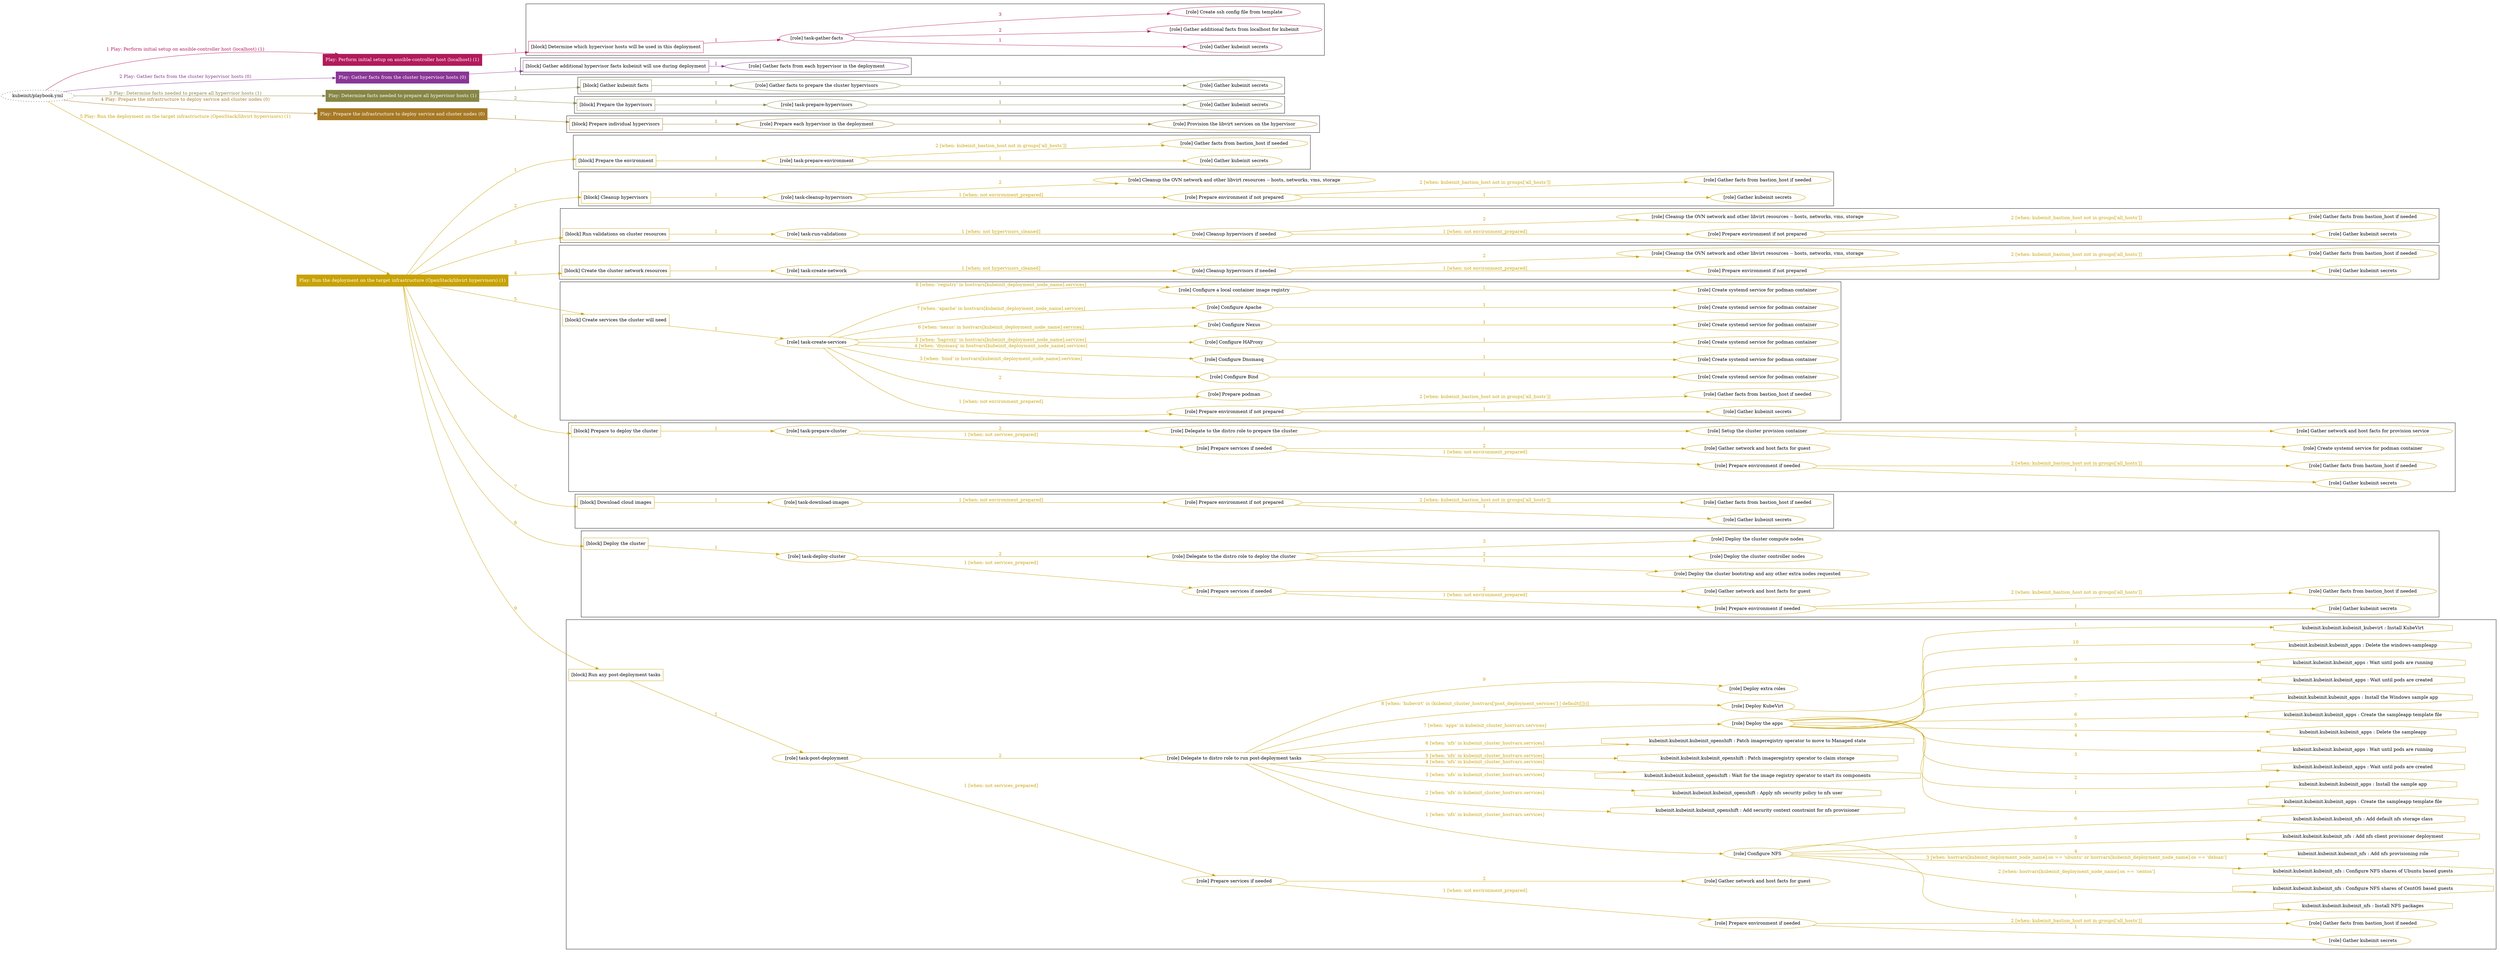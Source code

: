digraph {
	graph [concentrate=true ordering=in rankdir=LR ratio=fill]
	edge [esep=5 sep=10]
	"kubeinit/playbook.yml" [URL="/home/runner/work/kubeinit/kubeinit/kubeinit/playbook.yml" id=playbook_8f39ea4e style=dotted]
	"kubeinit/playbook.yml" -> play_3265cc20 [label="1 Play: Perform initial setup on ansible-controller host (localhost) (1)" color="#b21a5b" fontcolor="#b21a5b" id=edge_play_3265cc20 labeltooltip="1 Play: Perform initial setup on ansible-controller host (localhost) (1)" tooltip="1 Play: Perform initial setup on ansible-controller host (localhost) (1)"]
	subgraph "Play: Perform initial setup on ansible-controller host (localhost) (1)" {
		play_3265cc20 [label="Play: Perform initial setup on ansible-controller host (localhost) (1)" URL="/home/runner/work/kubeinit/kubeinit/kubeinit/playbook.yml" color="#b21a5b" fontcolor="#ffffff" id=play_3265cc20 shape=box style=filled tooltip=localhost]
		play_3265cc20 -> block_3c1f028a [label=1 color="#b21a5b" fontcolor="#b21a5b" id=edge_block_3c1f028a labeltooltip=1 tooltip=1]
		subgraph cluster_block_3c1f028a {
			block_3c1f028a [label="[block] Determine which hypervisor hosts will be used in this deployment" URL="/home/runner/work/kubeinit/kubeinit/kubeinit/playbook.yml" color="#b21a5b" id=block_3c1f028a labeltooltip="Determine which hypervisor hosts will be used in this deployment" shape=box tooltip="Determine which hypervisor hosts will be used in this deployment"]
			block_3c1f028a -> role_e0b25862 [label="1 " color="#b21a5b" fontcolor="#b21a5b" id=edge_role_e0b25862 labeltooltip="1 " tooltip="1 "]
			subgraph "task-gather-facts" {
				role_e0b25862 [label="[role] task-gather-facts" URL="/home/runner/work/kubeinit/kubeinit/kubeinit/playbook.yml" color="#b21a5b" id=role_e0b25862 tooltip="task-gather-facts"]
				role_e0b25862 -> role_3155b8e5 [label="1 " color="#b21a5b" fontcolor="#b21a5b" id=edge_role_3155b8e5 labeltooltip="1 " tooltip="1 "]
				subgraph "Gather kubeinit secrets" {
					role_3155b8e5 [label="[role] Gather kubeinit secrets" URL="/home/runner/.ansible/collections/ansible_collections/kubeinit/kubeinit/roles/kubeinit_prepare/tasks/build_hypervisors_group.yml" color="#b21a5b" id=role_3155b8e5 tooltip="Gather kubeinit secrets"]
				}
				role_e0b25862 -> role_01092bfe [label="2 " color="#b21a5b" fontcolor="#b21a5b" id=edge_role_01092bfe labeltooltip="2 " tooltip="2 "]
				subgraph "Gather additional facts from localhost for kubeinit" {
					role_01092bfe [label="[role] Gather additional facts from localhost for kubeinit" URL="/home/runner/.ansible/collections/ansible_collections/kubeinit/kubeinit/roles/kubeinit_prepare/tasks/build_hypervisors_group.yml" color="#b21a5b" id=role_01092bfe tooltip="Gather additional facts from localhost for kubeinit"]
				}
				role_e0b25862 -> role_43872b89 [label="3 " color="#b21a5b" fontcolor="#b21a5b" id=edge_role_43872b89 labeltooltip="3 " tooltip="3 "]
				subgraph "Create ssh config file from template" {
					role_43872b89 [label="[role] Create ssh config file from template" URL="/home/runner/.ansible/collections/ansible_collections/kubeinit/kubeinit/roles/kubeinit_prepare/tasks/build_hypervisors_group.yml" color="#b21a5b" id=role_43872b89 tooltip="Create ssh config file from template"]
				}
			}
		}
	}
	"kubeinit/playbook.yml" -> play_1170fbc9 [label="2 Play: Gather facts from the cluster hypervisor hosts (0)" color="#893696" fontcolor="#893696" id=edge_play_1170fbc9 labeltooltip="2 Play: Gather facts from the cluster hypervisor hosts (0)" tooltip="2 Play: Gather facts from the cluster hypervisor hosts (0)"]
	subgraph "Play: Gather facts from the cluster hypervisor hosts (0)" {
		play_1170fbc9 [label="Play: Gather facts from the cluster hypervisor hosts (0)" URL="/home/runner/work/kubeinit/kubeinit/kubeinit/playbook.yml" color="#893696" fontcolor="#ffffff" id=play_1170fbc9 shape=box style=filled tooltip="Play: Gather facts from the cluster hypervisor hosts (0)"]
		play_1170fbc9 -> block_6302d63f [label=1 color="#893696" fontcolor="#893696" id=edge_block_6302d63f labeltooltip=1 tooltip=1]
		subgraph cluster_block_6302d63f {
			block_6302d63f [label="[block] Gather additional hypervisor facts kubeinit will use during deployment" URL="/home/runner/work/kubeinit/kubeinit/kubeinit/playbook.yml" color="#893696" id=block_6302d63f labeltooltip="Gather additional hypervisor facts kubeinit will use during deployment" shape=box tooltip="Gather additional hypervisor facts kubeinit will use during deployment"]
			block_6302d63f -> role_a45a0007 [label="1 " color="#893696" fontcolor="#893696" id=edge_role_a45a0007 labeltooltip="1 " tooltip="1 "]
			subgraph "Gather facts from each hypervisor in the deployment" {
				role_a45a0007 [label="[role] Gather facts from each hypervisor in the deployment" URL="/home/runner/work/kubeinit/kubeinit/kubeinit/playbook.yml" color="#893696" id=role_a45a0007 tooltip="Gather facts from each hypervisor in the deployment"]
			}
		}
	}
	"kubeinit/playbook.yml" -> play_b1794cc4 [label="3 Play: Determine facts needed to prepare all hypervisor hosts (1)" color="#868646" fontcolor="#868646" id=edge_play_b1794cc4 labeltooltip="3 Play: Determine facts needed to prepare all hypervisor hosts (1)" tooltip="3 Play: Determine facts needed to prepare all hypervisor hosts (1)"]
	subgraph "Play: Determine facts needed to prepare all hypervisor hosts (1)" {
		play_b1794cc4 [label="Play: Determine facts needed to prepare all hypervisor hosts (1)" URL="/home/runner/work/kubeinit/kubeinit/kubeinit/playbook.yml" color="#868646" fontcolor="#ffffff" id=play_b1794cc4 shape=box style=filled tooltip=localhost]
		play_b1794cc4 -> block_43192e77 [label=1 color="#868646" fontcolor="#868646" id=edge_block_43192e77 labeltooltip=1 tooltip=1]
		subgraph cluster_block_43192e77 {
			block_43192e77 [label="[block] Gather kubeinit facts" URL="/home/runner/work/kubeinit/kubeinit/kubeinit/playbook.yml" color="#868646" id=block_43192e77 labeltooltip="Gather kubeinit facts" shape=box tooltip="Gather kubeinit facts"]
			block_43192e77 -> role_db9c279a [label="1 " color="#868646" fontcolor="#868646" id=edge_role_db9c279a labeltooltip="1 " tooltip="1 "]
			subgraph "Gather facts to prepare the cluster hypervisors" {
				role_db9c279a [label="[role] Gather facts to prepare the cluster hypervisors" URL="/home/runner/work/kubeinit/kubeinit/kubeinit/playbook.yml" color="#868646" id=role_db9c279a tooltip="Gather facts to prepare the cluster hypervisors"]
				role_db9c279a -> role_7871afde [label="1 " color="#868646" fontcolor="#868646" id=edge_role_7871afde labeltooltip="1 " tooltip="1 "]
				subgraph "Gather kubeinit secrets" {
					role_7871afde [label="[role] Gather kubeinit secrets" URL="/home/runner/.ansible/collections/ansible_collections/kubeinit/kubeinit/roles/kubeinit_prepare/tasks/gather_kubeinit_facts.yml" color="#868646" id=role_7871afde tooltip="Gather kubeinit secrets"]
				}
			}
		}
		play_b1794cc4 -> block_fe1e2cc2 [label=2 color="#868646" fontcolor="#868646" id=edge_block_fe1e2cc2 labeltooltip=2 tooltip=2]
		subgraph cluster_block_fe1e2cc2 {
			block_fe1e2cc2 [label="[block] Prepare the hypervisors" URL="/home/runner/work/kubeinit/kubeinit/kubeinit/playbook.yml" color="#868646" id=block_fe1e2cc2 labeltooltip="Prepare the hypervisors" shape=box tooltip="Prepare the hypervisors"]
			block_fe1e2cc2 -> role_62aa75a1 [label="1 " color="#868646" fontcolor="#868646" id=edge_role_62aa75a1 labeltooltip="1 " tooltip="1 "]
			subgraph "task-prepare-hypervisors" {
				role_62aa75a1 [label="[role] task-prepare-hypervisors" URL="/home/runner/work/kubeinit/kubeinit/kubeinit/playbook.yml" color="#868646" id=role_62aa75a1 tooltip="task-prepare-hypervisors"]
				role_62aa75a1 -> role_22a05871 [label="1 " color="#868646" fontcolor="#868646" id=edge_role_22a05871 labeltooltip="1 " tooltip="1 "]
				subgraph "Gather kubeinit secrets" {
					role_22a05871 [label="[role] Gather kubeinit secrets" URL="/home/runner/.ansible/collections/ansible_collections/kubeinit/kubeinit/roles/kubeinit_prepare/tasks/gather_kubeinit_facts.yml" color="#868646" id=role_22a05871 tooltip="Gather kubeinit secrets"]
				}
			}
		}
	}
	"kubeinit/playbook.yml" -> play_59b78610 [label="4 Play: Prepare the infrastructure to deploy service and cluster nodes (0)" color="#a77925" fontcolor="#a77925" id=edge_play_59b78610 labeltooltip="4 Play: Prepare the infrastructure to deploy service and cluster nodes (0)" tooltip="4 Play: Prepare the infrastructure to deploy service and cluster nodes (0)"]
	subgraph "Play: Prepare the infrastructure to deploy service and cluster nodes (0)" {
		play_59b78610 [label="Play: Prepare the infrastructure to deploy service and cluster nodes (0)" URL="/home/runner/work/kubeinit/kubeinit/kubeinit/playbook.yml" color="#a77925" fontcolor="#ffffff" id=play_59b78610 shape=box style=filled tooltip="Play: Prepare the infrastructure to deploy service and cluster nodes (0)"]
		play_59b78610 -> block_14cb6033 [label=1 color="#a77925" fontcolor="#a77925" id=edge_block_14cb6033 labeltooltip=1 tooltip=1]
		subgraph cluster_block_14cb6033 {
			block_14cb6033 [label="[block] Prepare individual hypervisors" URL="/home/runner/work/kubeinit/kubeinit/kubeinit/playbook.yml" color="#a77925" id=block_14cb6033 labeltooltip="Prepare individual hypervisors" shape=box tooltip="Prepare individual hypervisors"]
			block_14cb6033 -> role_b8243e9e [label="1 " color="#a77925" fontcolor="#a77925" id=edge_role_b8243e9e labeltooltip="1 " tooltip="1 "]
			subgraph "Prepare each hypervisor in the deployment" {
				role_b8243e9e [label="[role] Prepare each hypervisor in the deployment" URL="/home/runner/work/kubeinit/kubeinit/kubeinit/playbook.yml" color="#a77925" id=role_b8243e9e tooltip="Prepare each hypervisor in the deployment"]
				role_b8243e9e -> role_146dda35 [label="1 " color="#a77925" fontcolor="#a77925" id=edge_role_146dda35 labeltooltip="1 " tooltip="1 "]
				subgraph "Provision the libvirt services on the hypervisor" {
					role_146dda35 [label="[role] Provision the libvirt services on the hypervisor" URL="/home/runner/.ansible/collections/ansible_collections/kubeinit/kubeinit/roles/kubeinit_prepare/tasks/prepare_hypervisor.yml" color="#a77925" id=role_146dda35 tooltip="Provision the libvirt services on the hypervisor"]
				}
			}
		}
	}
	"kubeinit/playbook.yml" -> play_38775f94 [label="5 Play: Run the deployment on the target infrastructure (OpenStack/libvirt hypervisors) (1)" color="#c8a204" fontcolor="#c8a204" id=edge_play_38775f94 labeltooltip="5 Play: Run the deployment on the target infrastructure (OpenStack/libvirt hypervisors) (1)" tooltip="5 Play: Run the deployment on the target infrastructure (OpenStack/libvirt hypervisors) (1)"]
	subgraph "Play: Run the deployment on the target infrastructure (OpenStack/libvirt hypervisors) (1)" {
		play_38775f94 [label="Play: Run the deployment on the target infrastructure (OpenStack/libvirt hypervisors) (1)" URL="/home/runner/work/kubeinit/kubeinit/kubeinit/playbook.yml" color="#c8a204" fontcolor="#ffffff" id=play_38775f94 shape=box style=filled tooltip=localhost]
		play_38775f94 -> block_2a68e640 [label=1 color="#c8a204" fontcolor="#c8a204" id=edge_block_2a68e640 labeltooltip=1 tooltip=1]
		subgraph cluster_block_2a68e640 {
			block_2a68e640 [label="[block] Prepare the environment" URL="/home/runner/work/kubeinit/kubeinit/kubeinit/playbook.yml" color="#c8a204" id=block_2a68e640 labeltooltip="Prepare the environment" shape=box tooltip="Prepare the environment"]
			block_2a68e640 -> role_d033ed4a [label="1 " color="#c8a204" fontcolor="#c8a204" id=edge_role_d033ed4a labeltooltip="1 " tooltip="1 "]
			subgraph "task-prepare-environment" {
				role_d033ed4a [label="[role] task-prepare-environment" URL="/home/runner/work/kubeinit/kubeinit/kubeinit/playbook.yml" color="#c8a204" id=role_d033ed4a tooltip="task-prepare-environment"]
				role_d033ed4a -> role_6496d5a3 [label="1 " color="#c8a204" fontcolor="#c8a204" id=edge_role_6496d5a3 labeltooltip="1 " tooltip="1 "]
				subgraph "Gather kubeinit secrets" {
					role_6496d5a3 [label="[role] Gather kubeinit secrets" URL="/home/runner/.ansible/collections/ansible_collections/kubeinit/kubeinit/roles/kubeinit_prepare/tasks/gather_kubeinit_facts.yml" color="#c8a204" id=role_6496d5a3 tooltip="Gather kubeinit secrets"]
				}
				role_d033ed4a -> role_344d2d78 [label="2 [when: kubeinit_bastion_host not in groups['all_hosts']]" color="#c8a204" fontcolor="#c8a204" id=edge_role_344d2d78 labeltooltip="2 [when: kubeinit_bastion_host not in groups['all_hosts']]" tooltip="2 [when: kubeinit_bastion_host not in groups['all_hosts']]"]
				subgraph "Gather facts from bastion_host if needed" {
					role_344d2d78 [label="[role] Gather facts from bastion_host if needed" URL="/home/runner/.ansible/collections/ansible_collections/kubeinit/kubeinit/roles/kubeinit_prepare/tasks/main.yml" color="#c8a204" id=role_344d2d78 tooltip="Gather facts from bastion_host if needed"]
				}
			}
		}
		play_38775f94 -> block_41f37789 [label=2 color="#c8a204" fontcolor="#c8a204" id=edge_block_41f37789 labeltooltip=2 tooltip=2]
		subgraph cluster_block_41f37789 {
			block_41f37789 [label="[block] Cleanup hypervisors" URL="/home/runner/work/kubeinit/kubeinit/kubeinit/playbook.yml" color="#c8a204" id=block_41f37789 labeltooltip="Cleanup hypervisors" shape=box tooltip="Cleanup hypervisors"]
			block_41f37789 -> role_5ce896d3 [label="1 " color="#c8a204" fontcolor="#c8a204" id=edge_role_5ce896d3 labeltooltip="1 " tooltip="1 "]
			subgraph "task-cleanup-hypervisors" {
				role_5ce896d3 [label="[role] task-cleanup-hypervisors" URL="/home/runner/work/kubeinit/kubeinit/kubeinit/playbook.yml" color="#c8a204" id=role_5ce896d3 tooltip="task-cleanup-hypervisors"]
				role_5ce896d3 -> role_068dafc9 [label="1 [when: not environment_prepared]" color="#c8a204" fontcolor="#c8a204" id=edge_role_068dafc9 labeltooltip="1 [when: not environment_prepared]" tooltip="1 [when: not environment_prepared]"]
				subgraph "Prepare environment if not prepared" {
					role_068dafc9 [label="[role] Prepare environment if not prepared" URL="/home/runner/.ansible/collections/ansible_collections/kubeinit/kubeinit/roles/kubeinit_libvirt/tasks/cleanup_hypervisors.yml" color="#c8a204" id=role_068dafc9 tooltip="Prepare environment if not prepared"]
					role_068dafc9 -> role_45262f05 [label="1 " color="#c8a204" fontcolor="#c8a204" id=edge_role_45262f05 labeltooltip="1 " tooltip="1 "]
					subgraph "Gather kubeinit secrets" {
						role_45262f05 [label="[role] Gather kubeinit secrets" URL="/home/runner/.ansible/collections/ansible_collections/kubeinit/kubeinit/roles/kubeinit_prepare/tasks/gather_kubeinit_facts.yml" color="#c8a204" id=role_45262f05 tooltip="Gather kubeinit secrets"]
					}
					role_068dafc9 -> role_ec4f0499 [label="2 [when: kubeinit_bastion_host not in groups['all_hosts']]" color="#c8a204" fontcolor="#c8a204" id=edge_role_ec4f0499 labeltooltip="2 [when: kubeinit_bastion_host not in groups['all_hosts']]" tooltip="2 [when: kubeinit_bastion_host not in groups['all_hosts']]"]
					subgraph "Gather facts from bastion_host if needed" {
						role_ec4f0499 [label="[role] Gather facts from bastion_host if needed" URL="/home/runner/.ansible/collections/ansible_collections/kubeinit/kubeinit/roles/kubeinit_prepare/tasks/main.yml" color="#c8a204" id=role_ec4f0499 tooltip="Gather facts from bastion_host if needed"]
					}
				}
				role_5ce896d3 -> role_3f69354a [label="2 " color="#c8a204" fontcolor="#c8a204" id=edge_role_3f69354a labeltooltip="2 " tooltip="2 "]
				subgraph "Cleanup the OVN network and other libvirt resources -- hosts, networks, vms, storage" {
					role_3f69354a [label="[role] Cleanup the OVN network and other libvirt resources -- hosts, networks, vms, storage" URL="/home/runner/.ansible/collections/ansible_collections/kubeinit/kubeinit/roles/kubeinit_libvirt/tasks/cleanup_hypervisors.yml" color="#c8a204" id=role_3f69354a tooltip="Cleanup the OVN network and other libvirt resources -- hosts, networks, vms, storage"]
				}
			}
		}
		play_38775f94 -> block_fa3628ce [label=3 color="#c8a204" fontcolor="#c8a204" id=edge_block_fa3628ce labeltooltip=3 tooltip=3]
		subgraph cluster_block_fa3628ce {
			block_fa3628ce [label="[block] Run validations on cluster resources" URL="/home/runner/work/kubeinit/kubeinit/kubeinit/playbook.yml" color="#c8a204" id=block_fa3628ce labeltooltip="Run validations on cluster resources" shape=box tooltip="Run validations on cluster resources"]
			block_fa3628ce -> role_16d07f6e [label="1 " color="#c8a204" fontcolor="#c8a204" id=edge_role_16d07f6e labeltooltip="1 " tooltip="1 "]
			subgraph "task-run-validations" {
				role_16d07f6e [label="[role] task-run-validations" URL="/home/runner/work/kubeinit/kubeinit/kubeinit/playbook.yml" color="#c8a204" id=role_16d07f6e tooltip="task-run-validations"]
				role_16d07f6e -> role_b6b890bc [label="1 [when: not hypervisors_cleaned]" color="#c8a204" fontcolor="#c8a204" id=edge_role_b6b890bc labeltooltip="1 [when: not hypervisors_cleaned]" tooltip="1 [when: not hypervisors_cleaned]"]
				subgraph "Cleanup hypervisors if needed" {
					role_b6b890bc [label="[role] Cleanup hypervisors if needed" URL="/home/runner/.ansible/collections/ansible_collections/kubeinit/kubeinit/roles/kubeinit_validations/tasks/main.yml" color="#c8a204" id=role_b6b890bc tooltip="Cleanup hypervisors if needed"]
					role_b6b890bc -> role_3f91a8d0 [label="1 [when: not environment_prepared]" color="#c8a204" fontcolor="#c8a204" id=edge_role_3f91a8d0 labeltooltip="1 [when: not environment_prepared]" tooltip="1 [when: not environment_prepared]"]
					subgraph "Prepare environment if not prepared" {
						role_3f91a8d0 [label="[role] Prepare environment if not prepared" URL="/home/runner/.ansible/collections/ansible_collections/kubeinit/kubeinit/roles/kubeinit_libvirt/tasks/cleanup_hypervisors.yml" color="#c8a204" id=role_3f91a8d0 tooltip="Prepare environment if not prepared"]
						role_3f91a8d0 -> role_b3ae9307 [label="1 " color="#c8a204" fontcolor="#c8a204" id=edge_role_b3ae9307 labeltooltip="1 " tooltip="1 "]
						subgraph "Gather kubeinit secrets" {
							role_b3ae9307 [label="[role] Gather kubeinit secrets" URL="/home/runner/.ansible/collections/ansible_collections/kubeinit/kubeinit/roles/kubeinit_prepare/tasks/gather_kubeinit_facts.yml" color="#c8a204" id=role_b3ae9307 tooltip="Gather kubeinit secrets"]
						}
						role_3f91a8d0 -> role_88947224 [label="2 [when: kubeinit_bastion_host not in groups['all_hosts']]" color="#c8a204" fontcolor="#c8a204" id=edge_role_88947224 labeltooltip="2 [when: kubeinit_bastion_host not in groups['all_hosts']]" tooltip="2 [when: kubeinit_bastion_host not in groups['all_hosts']]"]
						subgraph "Gather facts from bastion_host if needed" {
							role_88947224 [label="[role] Gather facts from bastion_host if needed" URL="/home/runner/.ansible/collections/ansible_collections/kubeinit/kubeinit/roles/kubeinit_prepare/tasks/main.yml" color="#c8a204" id=role_88947224 tooltip="Gather facts from bastion_host if needed"]
						}
					}
					role_b6b890bc -> role_2fc58824 [label="2 " color="#c8a204" fontcolor="#c8a204" id=edge_role_2fc58824 labeltooltip="2 " tooltip="2 "]
					subgraph "Cleanup the OVN network and other libvirt resources -- hosts, networks, vms, storage" {
						role_2fc58824 [label="[role] Cleanup the OVN network and other libvirt resources -- hosts, networks, vms, storage" URL="/home/runner/.ansible/collections/ansible_collections/kubeinit/kubeinit/roles/kubeinit_libvirt/tasks/cleanup_hypervisors.yml" color="#c8a204" id=role_2fc58824 tooltip="Cleanup the OVN network and other libvirt resources -- hosts, networks, vms, storage"]
					}
				}
			}
		}
		play_38775f94 -> block_62af6f9f [label=4 color="#c8a204" fontcolor="#c8a204" id=edge_block_62af6f9f labeltooltip=4 tooltip=4]
		subgraph cluster_block_62af6f9f {
			block_62af6f9f [label="[block] Create the cluster network resources" URL="/home/runner/work/kubeinit/kubeinit/kubeinit/playbook.yml" color="#c8a204" id=block_62af6f9f labeltooltip="Create the cluster network resources" shape=box tooltip="Create the cluster network resources"]
			block_62af6f9f -> role_87d48d49 [label="1 " color="#c8a204" fontcolor="#c8a204" id=edge_role_87d48d49 labeltooltip="1 " tooltip="1 "]
			subgraph "task-create-network" {
				role_87d48d49 [label="[role] task-create-network" URL="/home/runner/work/kubeinit/kubeinit/kubeinit/playbook.yml" color="#c8a204" id=role_87d48d49 tooltip="task-create-network"]
				role_87d48d49 -> role_31ceb328 [label="1 [when: not hypervisors_cleaned]" color="#c8a204" fontcolor="#c8a204" id=edge_role_31ceb328 labeltooltip="1 [when: not hypervisors_cleaned]" tooltip="1 [when: not hypervisors_cleaned]"]
				subgraph "Cleanup hypervisors if needed" {
					role_31ceb328 [label="[role] Cleanup hypervisors if needed" URL="/home/runner/.ansible/collections/ansible_collections/kubeinit/kubeinit/roles/kubeinit_libvirt/tasks/create_network.yml" color="#c8a204" id=role_31ceb328 tooltip="Cleanup hypervisors if needed"]
					role_31ceb328 -> role_40889227 [label="1 [when: not environment_prepared]" color="#c8a204" fontcolor="#c8a204" id=edge_role_40889227 labeltooltip="1 [when: not environment_prepared]" tooltip="1 [when: not environment_prepared]"]
					subgraph "Prepare environment if not prepared" {
						role_40889227 [label="[role] Prepare environment if not prepared" URL="/home/runner/.ansible/collections/ansible_collections/kubeinit/kubeinit/roles/kubeinit_libvirt/tasks/cleanup_hypervisors.yml" color="#c8a204" id=role_40889227 tooltip="Prepare environment if not prepared"]
						role_40889227 -> role_17b8a0bd [label="1 " color="#c8a204" fontcolor="#c8a204" id=edge_role_17b8a0bd labeltooltip="1 " tooltip="1 "]
						subgraph "Gather kubeinit secrets" {
							role_17b8a0bd [label="[role] Gather kubeinit secrets" URL="/home/runner/.ansible/collections/ansible_collections/kubeinit/kubeinit/roles/kubeinit_prepare/tasks/gather_kubeinit_facts.yml" color="#c8a204" id=role_17b8a0bd tooltip="Gather kubeinit secrets"]
						}
						role_40889227 -> role_409b7c59 [label="2 [when: kubeinit_bastion_host not in groups['all_hosts']]" color="#c8a204" fontcolor="#c8a204" id=edge_role_409b7c59 labeltooltip="2 [when: kubeinit_bastion_host not in groups['all_hosts']]" tooltip="2 [when: kubeinit_bastion_host not in groups['all_hosts']]"]
						subgraph "Gather facts from bastion_host if needed" {
							role_409b7c59 [label="[role] Gather facts from bastion_host if needed" URL="/home/runner/.ansible/collections/ansible_collections/kubeinit/kubeinit/roles/kubeinit_prepare/tasks/main.yml" color="#c8a204" id=role_409b7c59 tooltip="Gather facts from bastion_host if needed"]
						}
					}
					role_31ceb328 -> role_5191e0b9 [label="2 " color="#c8a204" fontcolor="#c8a204" id=edge_role_5191e0b9 labeltooltip="2 " tooltip="2 "]
					subgraph "Cleanup the OVN network and other libvirt resources -- hosts, networks, vms, storage" {
						role_5191e0b9 [label="[role] Cleanup the OVN network and other libvirt resources -- hosts, networks, vms, storage" URL="/home/runner/.ansible/collections/ansible_collections/kubeinit/kubeinit/roles/kubeinit_libvirt/tasks/cleanup_hypervisors.yml" color="#c8a204" id=role_5191e0b9 tooltip="Cleanup the OVN network and other libvirt resources -- hosts, networks, vms, storage"]
					}
				}
			}
		}
		play_38775f94 -> block_3bbed72b [label=5 color="#c8a204" fontcolor="#c8a204" id=edge_block_3bbed72b labeltooltip=5 tooltip=5]
		subgraph cluster_block_3bbed72b {
			block_3bbed72b [label="[block] Create services the cluster will need" URL="/home/runner/work/kubeinit/kubeinit/kubeinit/playbook.yml" color="#c8a204" id=block_3bbed72b labeltooltip="Create services the cluster will need" shape=box tooltip="Create services the cluster will need"]
			block_3bbed72b -> role_01576f07 [label="1 " color="#c8a204" fontcolor="#c8a204" id=edge_role_01576f07 labeltooltip="1 " tooltip="1 "]
			subgraph "task-create-services" {
				role_01576f07 [label="[role] task-create-services" URL="/home/runner/work/kubeinit/kubeinit/kubeinit/playbook.yml" color="#c8a204" id=role_01576f07 tooltip="task-create-services"]
				role_01576f07 -> role_8681b2c4 [label="1 [when: not environment_prepared]" color="#c8a204" fontcolor="#c8a204" id=edge_role_8681b2c4 labeltooltip="1 [when: not environment_prepared]" tooltip="1 [when: not environment_prepared]"]
				subgraph "Prepare environment if not prepared" {
					role_8681b2c4 [label="[role] Prepare environment if not prepared" URL="/home/runner/.ansible/collections/ansible_collections/kubeinit/kubeinit/roles/kubeinit_services/tasks/main.yml" color="#c8a204" id=role_8681b2c4 tooltip="Prepare environment if not prepared"]
					role_8681b2c4 -> role_32737565 [label="1 " color="#c8a204" fontcolor="#c8a204" id=edge_role_32737565 labeltooltip="1 " tooltip="1 "]
					subgraph "Gather kubeinit secrets" {
						role_32737565 [label="[role] Gather kubeinit secrets" URL="/home/runner/.ansible/collections/ansible_collections/kubeinit/kubeinit/roles/kubeinit_prepare/tasks/gather_kubeinit_facts.yml" color="#c8a204" id=role_32737565 tooltip="Gather kubeinit secrets"]
					}
					role_8681b2c4 -> role_e2373d96 [label="2 [when: kubeinit_bastion_host not in groups['all_hosts']]" color="#c8a204" fontcolor="#c8a204" id=edge_role_e2373d96 labeltooltip="2 [when: kubeinit_bastion_host not in groups['all_hosts']]" tooltip="2 [when: kubeinit_bastion_host not in groups['all_hosts']]"]
					subgraph "Gather facts from bastion_host if needed" {
						role_e2373d96 [label="[role] Gather facts from bastion_host if needed" URL="/home/runner/.ansible/collections/ansible_collections/kubeinit/kubeinit/roles/kubeinit_prepare/tasks/main.yml" color="#c8a204" id=role_e2373d96 tooltip="Gather facts from bastion_host if needed"]
					}
				}
				role_01576f07 -> role_63655eed [label="2 " color="#c8a204" fontcolor="#c8a204" id=edge_role_63655eed labeltooltip="2 " tooltip="2 "]
				subgraph "Prepare podman" {
					role_63655eed [label="[role] Prepare podman" URL="/home/runner/.ansible/collections/ansible_collections/kubeinit/kubeinit/roles/kubeinit_services/tasks/00_create_service_pod.yml" color="#c8a204" id=role_63655eed tooltip="Prepare podman"]
				}
				role_01576f07 -> role_a8bb9e66 [label="3 [when: 'bind' in hostvars[kubeinit_deployment_node_name].services]" color="#c8a204" fontcolor="#c8a204" id=edge_role_a8bb9e66 labeltooltip="3 [when: 'bind' in hostvars[kubeinit_deployment_node_name].services]" tooltip="3 [when: 'bind' in hostvars[kubeinit_deployment_node_name].services]"]
				subgraph "Configure Bind" {
					role_a8bb9e66 [label="[role] Configure Bind" URL="/home/runner/.ansible/collections/ansible_collections/kubeinit/kubeinit/roles/kubeinit_services/tasks/start_services_containers.yml" color="#c8a204" id=role_a8bb9e66 tooltip="Configure Bind"]
					role_a8bb9e66 -> role_c5497608 [label="1 " color="#c8a204" fontcolor="#c8a204" id=edge_role_c5497608 labeltooltip="1 " tooltip="1 "]
					subgraph "Create systemd service for podman container" {
						role_c5497608 [label="[role] Create systemd service for podman container" URL="/home/runner/.ansible/collections/ansible_collections/kubeinit/kubeinit/roles/kubeinit_bind/tasks/main.yml" color="#c8a204" id=role_c5497608 tooltip="Create systemd service for podman container"]
					}
				}
				role_01576f07 -> role_062a94e3 [label="4 [when: 'dnsmasq' in hostvars[kubeinit_deployment_node_name].services]" color="#c8a204" fontcolor="#c8a204" id=edge_role_062a94e3 labeltooltip="4 [when: 'dnsmasq' in hostvars[kubeinit_deployment_node_name].services]" tooltip="4 [when: 'dnsmasq' in hostvars[kubeinit_deployment_node_name].services]"]
				subgraph "Configure Dnsmasq" {
					role_062a94e3 [label="[role] Configure Dnsmasq" URL="/home/runner/.ansible/collections/ansible_collections/kubeinit/kubeinit/roles/kubeinit_services/tasks/start_services_containers.yml" color="#c8a204" id=role_062a94e3 tooltip="Configure Dnsmasq"]
					role_062a94e3 -> role_b60b65f6 [label="1 " color="#c8a204" fontcolor="#c8a204" id=edge_role_b60b65f6 labeltooltip="1 " tooltip="1 "]
					subgraph "Create systemd service for podman container" {
						role_b60b65f6 [label="[role] Create systemd service for podman container" URL="/home/runner/.ansible/collections/ansible_collections/kubeinit/kubeinit/roles/kubeinit_dnsmasq/tasks/main.yml" color="#c8a204" id=role_b60b65f6 tooltip="Create systemd service for podman container"]
					}
				}
				role_01576f07 -> role_110de4ad [label="5 [when: 'haproxy' in hostvars[kubeinit_deployment_node_name].services]" color="#c8a204" fontcolor="#c8a204" id=edge_role_110de4ad labeltooltip="5 [when: 'haproxy' in hostvars[kubeinit_deployment_node_name].services]" tooltip="5 [when: 'haproxy' in hostvars[kubeinit_deployment_node_name].services]"]
				subgraph "Configure HAProxy" {
					role_110de4ad [label="[role] Configure HAProxy" URL="/home/runner/.ansible/collections/ansible_collections/kubeinit/kubeinit/roles/kubeinit_services/tasks/start_services_containers.yml" color="#c8a204" id=role_110de4ad tooltip="Configure HAProxy"]
					role_110de4ad -> role_b3a2ee3f [label="1 " color="#c8a204" fontcolor="#c8a204" id=edge_role_b3a2ee3f labeltooltip="1 " tooltip="1 "]
					subgraph "Create systemd service for podman container" {
						role_b3a2ee3f [label="[role] Create systemd service for podman container" URL="/home/runner/.ansible/collections/ansible_collections/kubeinit/kubeinit/roles/kubeinit_haproxy/tasks/main.yml" color="#c8a204" id=role_b3a2ee3f tooltip="Create systemd service for podman container"]
					}
				}
				role_01576f07 -> role_36e14836 [label="6 [when: 'nexus' in hostvars[kubeinit_deployment_node_name].services]" color="#c8a204" fontcolor="#c8a204" id=edge_role_36e14836 labeltooltip="6 [when: 'nexus' in hostvars[kubeinit_deployment_node_name].services]" tooltip="6 [when: 'nexus' in hostvars[kubeinit_deployment_node_name].services]"]
				subgraph "Configure Nexus" {
					role_36e14836 [label="[role] Configure Nexus" URL="/home/runner/.ansible/collections/ansible_collections/kubeinit/kubeinit/roles/kubeinit_services/tasks/start_services_containers.yml" color="#c8a204" id=role_36e14836 tooltip="Configure Nexus"]
					role_36e14836 -> role_2db9ef53 [label="1 " color="#c8a204" fontcolor="#c8a204" id=edge_role_2db9ef53 labeltooltip="1 " tooltip="1 "]
					subgraph "Create systemd service for podman container" {
						role_2db9ef53 [label="[role] Create systemd service for podman container" URL="/home/runner/.ansible/collections/ansible_collections/kubeinit/kubeinit/roles/kubeinit_nexus/tasks/main.yml" color="#c8a204" id=role_2db9ef53 tooltip="Create systemd service for podman container"]
					}
				}
				role_01576f07 -> role_7f7bc478 [label="7 [when: 'apache' in hostvars[kubeinit_deployment_node_name].services]" color="#c8a204" fontcolor="#c8a204" id=edge_role_7f7bc478 labeltooltip="7 [when: 'apache' in hostvars[kubeinit_deployment_node_name].services]" tooltip="7 [when: 'apache' in hostvars[kubeinit_deployment_node_name].services]"]
				subgraph "Configure Apache" {
					role_7f7bc478 [label="[role] Configure Apache" URL="/home/runner/.ansible/collections/ansible_collections/kubeinit/kubeinit/roles/kubeinit_services/tasks/start_services_containers.yml" color="#c8a204" id=role_7f7bc478 tooltip="Configure Apache"]
					role_7f7bc478 -> role_e139c375 [label="1 " color="#c8a204" fontcolor="#c8a204" id=edge_role_e139c375 labeltooltip="1 " tooltip="1 "]
					subgraph "Create systemd service for podman container" {
						role_e139c375 [label="[role] Create systemd service for podman container" URL="/home/runner/.ansible/collections/ansible_collections/kubeinit/kubeinit/roles/kubeinit_apache/tasks/main.yml" color="#c8a204" id=role_e139c375 tooltip="Create systemd service for podman container"]
					}
				}
				role_01576f07 -> role_77e658eb [label="8 [when: 'registry' in hostvars[kubeinit_deployment_node_name].services]" color="#c8a204" fontcolor="#c8a204" id=edge_role_77e658eb labeltooltip="8 [when: 'registry' in hostvars[kubeinit_deployment_node_name].services]" tooltip="8 [when: 'registry' in hostvars[kubeinit_deployment_node_name].services]"]
				subgraph "Configure a local container image registry" {
					role_77e658eb [label="[role] Configure a local container image registry" URL="/home/runner/.ansible/collections/ansible_collections/kubeinit/kubeinit/roles/kubeinit_services/tasks/start_services_containers.yml" color="#c8a204" id=role_77e658eb tooltip="Configure a local container image registry"]
					role_77e658eb -> role_24a3a07f [label="1 " color="#c8a204" fontcolor="#c8a204" id=edge_role_24a3a07f labeltooltip="1 " tooltip="1 "]
					subgraph "Create systemd service for podman container" {
						role_24a3a07f [label="[role] Create systemd service for podman container" URL="/home/runner/.ansible/collections/ansible_collections/kubeinit/kubeinit/roles/kubeinit_registry/tasks/main.yml" color="#c8a204" id=role_24a3a07f tooltip="Create systemd service for podman container"]
					}
				}
			}
		}
		play_38775f94 -> block_06c69174 [label=6 color="#c8a204" fontcolor="#c8a204" id=edge_block_06c69174 labeltooltip=6 tooltip=6]
		subgraph cluster_block_06c69174 {
			block_06c69174 [label="[block] Prepare to deploy the cluster" URL="/home/runner/work/kubeinit/kubeinit/kubeinit/playbook.yml" color="#c8a204" id=block_06c69174 labeltooltip="Prepare to deploy the cluster" shape=box tooltip="Prepare to deploy the cluster"]
			block_06c69174 -> role_77e49e75 [label="1 " color="#c8a204" fontcolor="#c8a204" id=edge_role_77e49e75 labeltooltip="1 " tooltip="1 "]
			subgraph "task-prepare-cluster" {
				role_77e49e75 [label="[role] task-prepare-cluster" URL="/home/runner/work/kubeinit/kubeinit/kubeinit/playbook.yml" color="#c8a204" id=role_77e49e75 tooltip="task-prepare-cluster"]
				role_77e49e75 -> role_ad2d5132 [label="1 [when: not services_prepared]" color="#c8a204" fontcolor="#c8a204" id=edge_role_ad2d5132 labeltooltip="1 [when: not services_prepared]" tooltip="1 [when: not services_prepared]"]
				subgraph "Prepare services if needed" {
					role_ad2d5132 [label="[role] Prepare services if needed" URL="/home/runner/.ansible/collections/ansible_collections/kubeinit/kubeinit/roles/kubeinit_prepare/tasks/prepare_cluster.yml" color="#c8a204" id=role_ad2d5132 tooltip="Prepare services if needed"]
					role_ad2d5132 -> role_7376ef70 [label="1 [when: not environment_prepared]" color="#c8a204" fontcolor="#c8a204" id=edge_role_7376ef70 labeltooltip="1 [when: not environment_prepared]" tooltip="1 [when: not environment_prepared]"]
					subgraph "Prepare environment if needed" {
						role_7376ef70 [label="[role] Prepare environment if needed" URL="/home/runner/.ansible/collections/ansible_collections/kubeinit/kubeinit/roles/kubeinit_services/tasks/prepare_services.yml" color="#c8a204" id=role_7376ef70 tooltip="Prepare environment if needed"]
						role_7376ef70 -> role_fc72e7c4 [label="1 " color="#c8a204" fontcolor="#c8a204" id=edge_role_fc72e7c4 labeltooltip="1 " tooltip="1 "]
						subgraph "Gather kubeinit secrets" {
							role_fc72e7c4 [label="[role] Gather kubeinit secrets" URL="/home/runner/.ansible/collections/ansible_collections/kubeinit/kubeinit/roles/kubeinit_prepare/tasks/gather_kubeinit_facts.yml" color="#c8a204" id=role_fc72e7c4 tooltip="Gather kubeinit secrets"]
						}
						role_7376ef70 -> role_db409980 [label="2 [when: kubeinit_bastion_host not in groups['all_hosts']]" color="#c8a204" fontcolor="#c8a204" id=edge_role_db409980 labeltooltip="2 [when: kubeinit_bastion_host not in groups['all_hosts']]" tooltip="2 [when: kubeinit_bastion_host not in groups['all_hosts']]"]
						subgraph "Gather facts from bastion_host if needed" {
							role_db409980 [label="[role] Gather facts from bastion_host if needed" URL="/home/runner/.ansible/collections/ansible_collections/kubeinit/kubeinit/roles/kubeinit_prepare/tasks/main.yml" color="#c8a204" id=role_db409980 tooltip="Gather facts from bastion_host if needed"]
						}
					}
					role_ad2d5132 -> role_0a149058 [label="2 " color="#c8a204" fontcolor="#c8a204" id=edge_role_0a149058 labeltooltip="2 " tooltip="2 "]
					subgraph "Gather network and host facts for guest" {
						role_0a149058 [label="[role] Gather network and host facts for guest" URL="/home/runner/.ansible/collections/ansible_collections/kubeinit/kubeinit/roles/kubeinit_services/tasks/prepare_services.yml" color="#c8a204" id=role_0a149058 tooltip="Gather network and host facts for guest"]
					}
				}
				role_77e49e75 -> role_2bac43e2 [label="2 " color="#c8a204" fontcolor="#c8a204" id=edge_role_2bac43e2 labeltooltip="2 " tooltip="2 "]
				subgraph "Delegate to the distro role to prepare the cluster" {
					role_2bac43e2 [label="[role] Delegate to the distro role to prepare the cluster" URL="/home/runner/.ansible/collections/ansible_collections/kubeinit/kubeinit/roles/kubeinit_prepare/tasks/prepare_cluster.yml" color="#c8a204" id=role_2bac43e2 tooltip="Delegate to the distro role to prepare the cluster"]
					role_2bac43e2 -> role_04d6fd08 [label="1 " color="#c8a204" fontcolor="#c8a204" id=edge_role_04d6fd08 labeltooltip="1 " tooltip="1 "]
					subgraph "Setup the cluster provision container" {
						role_04d6fd08 [label="[role] Setup the cluster provision container" URL="/home/runner/.ansible/collections/ansible_collections/kubeinit/kubeinit/roles/kubeinit_openshift/tasks/prepare_cluster.yml" color="#c8a204" id=role_04d6fd08 tooltip="Setup the cluster provision container"]
						role_04d6fd08 -> role_50bd9ead [label="1 " color="#c8a204" fontcolor="#c8a204" id=edge_role_50bd9ead labeltooltip="1 " tooltip="1 "]
						subgraph "Create systemd service for podman container" {
							role_50bd9ead [label="[role] Create systemd service for podman container" URL="/home/runner/.ansible/collections/ansible_collections/kubeinit/kubeinit/roles/kubeinit_services/tasks/create_provision_container.yml" color="#c8a204" id=role_50bd9ead tooltip="Create systemd service for podman container"]
						}
						role_04d6fd08 -> role_71348108 [label="2 " color="#c8a204" fontcolor="#c8a204" id=edge_role_71348108 labeltooltip="2 " tooltip="2 "]
						subgraph "Gather network and host facts for provision service" {
							role_71348108 [label="[role] Gather network and host facts for provision service" URL="/home/runner/.ansible/collections/ansible_collections/kubeinit/kubeinit/roles/kubeinit_services/tasks/create_provision_container.yml" color="#c8a204" id=role_71348108 tooltip="Gather network and host facts for provision service"]
						}
					}
				}
			}
		}
		play_38775f94 -> block_9b04fdbf [label=7 color="#c8a204" fontcolor="#c8a204" id=edge_block_9b04fdbf labeltooltip=7 tooltip=7]
		subgraph cluster_block_9b04fdbf {
			block_9b04fdbf [label="[block] Download cloud images" URL="/home/runner/work/kubeinit/kubeinit/kubeinit/playbook.yml" color="#c8a204" id=block_9b04fdbf labeltooltip="Download cloud images" shape=box tooltip="Download cloud images"]
			block_9b04fdbf -> role_0ae30c71 [label="1 " color="#c8a204" fontcolor="#c8a204" id=edge_role_0ae30c71 labeltooltip="1 " tooltip="1 "]
			subgraph "task-download-images" {
				role_0ae30c71 [label="[role] task-download-images" URL="/home/runner/work/kubeinit/kubeinit/kubeinit/playbook.yml" color="#c8a204" id=role_0ae30c71 tooltip="task-download-images"]
				role_0ae30c71 -> role_0887ff85 [label="1 [when: not environment_prepared]" color="#c8a204" fontcolor="#c8a204" id=edge_role_0887ff85 labeltooltip="1 [when: not environment_prepared]" tooltip="1 [when: not environment_prepared]"]
				subgraph "Prepare environment if not prepared" {
					role_0887ff85 [label="[role] Prepare environment if not prepared" URL="/home/runner/.ansible/collections/ansible_collections/kubeinit/kubeinit/roles/kubeinit_libvirt/tasks/download_cloud_images.yml" color="#c8a204" id=role_0887ff85 tooltip="Prepare environment if not prepared"]
					role_0887ff85 -> role_443759bd [label="1 " color="#c8a204" fontcolor="#c8a204" id=edge_role_443759bd labeltooltip="1 " tooltip="1 "]
					subgraph "Gather kubeinit secrets" {
						role_443759bd [label="[role] Gather kubeinit secrets" URL="/home/runner/.ansible/collections/ansible_collections/kubeinit/kubeinit/roles/kubeinit_prepare/tasks/gather_kubeinit_facts.yml" color="#c8a204" id=role_443759bd tooltip="Gather kubeinit secrets"]
					}
					role_0887ff85 -> role_31c87f95 [label="2 [when: kubeinit_bastion_host not in groups['all_hosts']]" color="#c8a204" fontcolor="#c8a204" id=edge_role_31c87f95 labeltooltip="2 [when: kubeinit_bastion_host not in groups['all_hosts']]" tooltip="2 [when: kubeinit_bastion_host not in groups['all_hosts']]"]
					subgraph "Gather facts from bastion_host if needed" {
						role_31c87f95 [label="[role] Gather facts from bastion_host if needed" URL="/home/runner/.ansible/collections/ansible_collections/kubeinit/kubeinit/roles/kubeinit_prepare/tasks/main.yml" color="#c8a204" id=role_31c87f95 tooltip="Gather facts from bastion_host if needed"]
					}
				}
			}
		}
		play_38775f94 -> block_017d7026 [label=8 color="#c8a204" fontcolor="#c8a204" id=edge_block_017d7026 labeltooltip=8 tooltip=8]
		subgraph cluster_block_017d7026 {
			block_017d7026 [label="[block] Deploy the cluster" URL="/home/runner/work/kubeinit/kubeinit/kubeinit/playbook.yml" color="#c8a204" id=block_017d7026 labeltooltip="Deploy the cluster" shape=box tooltip="Deploy the cluster"]
			block_017d7026 -> role_98a5cf19 [label="1 " color="#c8a204" fontcolor="#c8a204" id=edge_role_98a5cf19 labeltooltip="1 " tooltip="1 "]
			subgraph "task-deploy-cluster" {
				role_98a5cf19 [label="[role] task-deploy-cluster" URL="/home/runner/work/kubeinit/kubeinit/kubeinit/playbook.yml" color="#c8a204" id=role_98a5cf19 tooltip="task-deploy-cluster"]
				role_98a5cf19 -> role_49d5333b [label="1 [when: not services_prepared]" color="#c8a204" fontcolor="#c8a204" id=edge_role_49d5333b labeltooltip="1 [when: not services_prepared]" tooltip="1 [when: not services_prepared]"]
				subgraph "Prepare services if needed" {
					role_49d5333b [label="[role] Prepare services if needed" URL="/home/runner/.ansible/collections/ansible_collections/kubeinit/kubeinit/roles/kubeinit_prepare/tasks/deploy_cluster.yml" color="#c8a204" id=role_49d5333b tooltip="Prepare services if needed"]
					role_49d5333b -> role_3fec7fa8 [label="1 [when: not environment_prepared]" color="#c8a204" fontcolor="#c8a204" id=edge_role_3fec7fa8 labeltooltip="1 [when: not environment_prepared]" tooltip="1 [when: not environment_prepared]"]
					subgraph "Prepare environment if needed" {
						role_3fec7fa8 [label="[role] Prepare environment if needed" URL="/home/runner/.ansible/collections/ansible_collections/kubeinit/kubeinit/roles/kubeinit_services/tasks/prepare_services.yml" color="#c8a204" id=role_3fec7fa8 tooltip="Prepare environment if needed"]
						role_3fec7fa8 -> role_491ec653 [label="1 " color="#c8a204" fontcolor="#c8a204" id=edge_role_491ec653 labeltooltip="1 " tooltip="1 "]
						subgraph "Gather kubeinit secrets" {
							role_491ec653 [label="[role] Gather kubeinit secrets" URL="/home/runner/.ansible/collections/ansible_collections/kubeinit/kubeinit/roles/kubeinit_prepare/tasks/gather_kubeinit_facts.yml" color="#c8a204" id=role_491ec653 tooltip="Gather kubeinit secrets"]
						}
						role_3fec7fa8 -> role_db50cbe3 [label="2 [when: kubeinit_bastion_host not in groups['all_hosts']]" color="#c8a204" fontcolor="#c8a204" id=edge_role_db50cbe3 labeltooltip="2 [when: kubeinit_bastion_host not in groups['all_hosts']]" tooltip="2 [when: kubeinit_bastion_host not in groups['all_hosts']]"]
						subgraph "Gather facts from bastion_host if needed" {
							role_db50cbe3 [label="[role] Gather facts from bastion_host if needed" URL="/home/runner/.ansible/collections/ansible_collections/kubeinit/kubeinit/roles/kubeinit_prepare/tasks/main.yml" color="#c8a204" id=role_db50cbe3 tooltip="Gather facts from bastion_host if needed"]
						}
					}
					role_49d5333b -> role_8d8c993b [label="2 " color="#c8a204" fontcolor="#c8a204" id=edge_role_8d8c993b labeltooltip="2 " tooltip="2 "]
					subgraph "Gather network and host facts for guest" {
						role_8d8c993b [label="[role] Gather network and host facts for guest" URL="/home/runner/.ansible/collections/ansible_collections/kubeinit/kubeinit/roles/kubeinit_services/tasks/prepare_services.yml" color="#c8a204" id=role_8d8c993b tooltip="Gather network and host facts for guest"]
					}
				}
				role_98a5cf19 -> role_142d4933 [label="2 " color="#c8a204" fontcolor="#c8a204" id=edge_role_142d4933 labeltooltip="2 " tooltip="2 "]
				subgraph "Delegate to the distro role to deploy the cluster" {
					role_142d4933 [label="[role] Delegate to the distro role to deploy the cluster" URL="/home/runner/.ansible/collections/ansible_collections/kubeinit/kubeinit/roles/kubeinit_prepare/tasks/deploy_cluster.yml" color="#c8a204" id=role_142d4933 tooltip="Delegate to the distro role to deploy the cluster"]
					role_142d4933 -> role_a5fa0fd3 [label="1 " color="#c8a204" fontcolor="#c8a204" id=edge_role_a5fa0fd3 labeltooltip="1 " tooltip="1 "]
					subgraph "Deploy the cluster bootstrap and any other extra nodes requested" {
						role_a5fa0fd3 [label="[role] Deploy the cluster bootstrap and any other extra nodes requested" URL="/home/runner/.ansible/collections/ansible_collections/kubeinit/kubeinit/roles/kubeinit_openshift/tasks/main.yml" color="#c8a204" id=role_a5fa0fd3 tooltip="Deploy the cluster bootstrap and any other extra nodes requested"]
					}
					role_142d4933 -> role_70975f3d [label="2 " color="#c8a204" fontcolor="#c8a204" id=edge_role_70975f3d labeltooltip="2 " tooltip="2 "]
					subgraph "Deploy the cluster controller nodes" {
						role_70975f3d [label="[role] Deploy the cluster controller nodes" URL="/home/runner/.ansible/collections/ansible_collections/kubeinit/kubeinit/roles/kubeinit_openshift/tasks/main.yml" color="#c8a204" id=role_70975f3d tooltip="Deploy the cluster controller nodes"]
					}
					role_142d4933 -> role_d69e1668 [label="3 " color="#c8a204" fontcolor="#c8a204" id=edge_role_d69e1668 labeltooltip="3 " tooltip="3 "]
					subgraph "Deploy the cluster compute nodes" {
						role_d69e1668 [label="[role] Deploy the cluster compute nodes" URL="/home/runner/.ansible/collections/ansible_collections/kubeinit/kubeinit/roles/kubeinit_openshift/tasks/main.yml" color="#c8a204" id=role_d69e1668 tooltip="Deploy the cluster compute nodes"]
					}
				}
			}
		}
		play_38775f94 -> block_b36b2ad0 [label=9 color="#c8a204" fontcolor="#c8a204" id=edge_block_b36b2ad0 labeltooltip=9 tooltip=9]
		subgraph cluster_block_b36b2ad0 {
			block_b36b2ad0 [label="[block] Run any post-deployment tasks" URL="/home/runner/work/kubeinit/kubeinit/kubeinit/playbook.yml" color="#c8a204" id=block_b36b2ad0 labeltooltip="Run any post-deployment tasks" shape=box tooltip="Run any post-deployment tasks"]
			block_b36b2ad0 -> role_f048507a [label="1 " color="#c8a204" fontcolor="#c8a204" id=edge_role_f048507a labeltooltip="1 " tooltip="1 "]
			subgraph "task-post-deployment" {
				role_f048507a [label="[role] task-post-deployment" URL="/home/runner/work/kubeinit/kubeinit/kubeinit/playbook.yml" color="#c8a204" id=role_f048507a tooltip="task-post-deployment"]
				role_f048507a -> role_806bb961 [label="1 [when: not services_prepared]" color="#c8a204" fontcolor="#c8a204" id=edge_role_806bb961 labeltooltip="1 [when: not services_prepared]" tooltip="1 [when: not services_prepared]"]
				subgraph "Prepare services if needed" {
					role_806bb961 [label="[role] Prepare services if needed" URL="/home/runner/.ansible/collections/ansible_collections/kubeinit/kubeinit/roles/kubeinit_prepare/tasks/post_deployment.yml" color="#c8a204" id=role_806bb961 tooltip="Prepare services if needed"]
					role_806bb961 -> role_f2b01304 [label="1 [when: not environment_prepared]" color="#c8a204" fontcolor="#c8a204" id=edge_role_f2b01304 labeltooltip="1 [when: not environment_prepared]" tooltip="1 [when: not environment_prepared]"]
					subgraph "Prepare environment if needed" {
						role_f2b01304 [label="[role] Prepare environment if needed" URL="/home/runner/.ansible/collections/ansible_collections/kubeinit/kubeinit/roles/kubeinit_services/tasks/prepare_services.yml" color="#c8a204" id=role_f2b01304 tooltip="Prepare environment if needed"]
						role_f2b01304 -> role_fb0b7c52 [label="1 " color="#c8a204" fontcolor="#c8a204" id=edge_role_fb0b7c52 labeltooltip="1 " tooltip="1 "]
						subgraph "Gather kubeinit secrets" {
							role_fb0b7c52 [label="[role] Gather kubeinit secrets" URL="/home/runner/.ansible/collections/ansible_collections/kubeinit/kubeinit/roles/kubeinit_prepare/tasks/gather_kubeinit_facts.yml" color="#c8a204" id=role_fb0b7c52 tooltip="Gather kubeinit secrets"]
						}
						role_f2b01304 -> role_c39470b9 [label="2 [when: kubeinit_bastion_host not in groups['all_hosts']]" color="#c8a204" fontcolor="#c8a204" id=edge_role_c39470b9 labeltooltip="2 [when: kubeinit_bastion_host not in groups['all_hosts']]" tooltip="2 [when: kubeinit_bastion_host not in groups['all_hosts']]"]
						subgraph "Gather facts from bastion_host if needed" {
							role_c39470b9 [label="[role] Gather facts from bastion_host if needed" URL="/home/runner/.ansible/collections/ansible_collections/kubeinit/kubeinit/roles/kubeinit_prepare/tasks/main.yml" color="#c8a204" id=role_c39470b9 tooltip="Gather facts from bastion_host if needed"]
						}
					}
					role_806bb961 -> role_30626887 [label="2 " color="#c8a204" fontcolor="#c8a204" id=edge_role_30626887 labeltooltip="2 " tooltip="2 "]
					subgraph "Gather network and host facts for guest" {
						role_30626887 [label="[role] Gather network and host facts for guest" URL="/home/runner/.ansible/collections/ansible_collections/kubeinit/kubeinit/roles/kubeinit_services/tasks/prepare_services.yml" color="#c8a204" id=role_30626887 tooltip="Gather network and host facts for guest"]
					}
				}
				role_f048507a -> role_9d7d0115 [label="2 " color="#c8a204" fontcolor="#c8a204" id=edge_role_9d7d0115 labeltooltip="2 " tooltip="2 "]
				subgraph "Delegate to distro role to run post-deployment tasks" {
					role_9d7d0115 [label="[role] Delegate to distro role to run post-deployment tasks" URL="/home/runner/.ansible/collections/ansible_collections/kubeinit/kubeinit/roles/kubeinit_prepare/tasks/post_deployment.yml" color="#c8a204" id=role_9d7d0115 tooltip="Delegate to distro role to run post-deployment tasks"]
					role_9d7d0115 -> role_26511b14 [label="1 [when: 'nfs' in kubeinit_cluster_hostvars.services]" color="#c8a204" fontcolor="#c8a204" id=edge_role_26511b14 labeltooltip="1 [when: 'nfs' in kubeinit_cluster_hostvars.services]" tooltip="1 [when: 'nfs' in kubeinit_cluster_hostvars.services]"]
					subgraph "Configure NFS" {
						role_26511b14 [label="[role] Configure NFS" URL="/home/runner/.ansible/collections/ansible_collections/kubeinit/kubeinit/roles/kubeinit_openshift/tasks/post_deployment_tasks.yml" color="#c8a204" id=role_26511b14 tooltip="Configure NFS"]
						task_55f298ba [label="kubeinit.kubeinit.kubeinit_nfs : Install NFS packages" URL="/home/runner/.ansible/collections/ansible_collections/kubeinit/kubeinit/roles/kubeinit_nfs/tasks/main.yml" color="#c8a204" id=task_55f298ba shape=octagon tooltip="kubeinit.kubeinit.kubeinit_nfs : Install NFS packages"]
						role_26511b14 -> task_55f298ba [label="1 " color="#c8a204" fontcolor="#c8a204" id=edge_task_55f298ba labeltooltip="1 " tooltip="1 "]
						task_49d9bac2 [label="kubeinit.kubeinit.kubeinit_nfs : Configure NFS shares of CentOS based guests" URL="/home/runner/.ansible/collections/ansible_collections/kubeinit/kubeinit/roles/kubeinit_nfs/tasks/main.yml" color="#c8a204" id=task_49d9bac2 shape=octagon tooltip="kubeinit.kubeinit.kubeinit_nfs : Configure NFS shares of CentOS based guests"]
						role_26511b14 -> task_49d9bac2 [label="2 [when: hostvars[kubeinit_deployment_node_name].os == 'centos']" color="#c8a204" fontcolor="#c8a204" id=edge_task_49d9bac2 labeltooltip="2 [when: hostvars[kubeinit_deployment_node_name].os == 'centos']" tooltip="2 [when: hostvars[kubeinit_deployment_node_name].os == 'centos']"]
						task_c4c71096 [label="kubeinit.kubeinit.kubeinit_nfs : Configure NFS shares of Ubuntu based guests" URL="/home/runner/.ansible/collections/ansible_collections/kubeinit/kubeinit/roles/kubeinit_nfs/tasks/main.yml" color="#c8a204" id=task_c4c71096 shape=octagon tooltip="kubeinit.kubeinit.kubeinit_nfs : Configure NFS shares of Ubuntu based guests"]
						role_26511b14 -> task_c4c71096 [label="3 [when: hostvars[kubeinit_deployment_node_name].os == 'ubuntu' or hostvars[kubeinit_deployment_node_name].os == 'debian']" color="#c8a204" fontcolor="#c8a204" id=edge_task_c4c71096 labeltooltip="3 [when: hostvars[kubeinit_deployment_node_name].os == 'ubuntu' or hostvars[kubeinit_deployment_node_name].os == 'debian']" tooltip="3 [when: hostvars[kubeinit_deployment_node_name].os == 'ubuntu' or hostvars[kubeinit_deployment_node_name].os == 'debian']"]
						task_7b4e20d1 [label="kubeinit.kubeinit.kubeinit_nfs : Add nfs provisioning role" URL="/home/runner/.ansible/collections/ansible_collections/kubeinit/kubeinit/roles/kubeinit_nfs/tasks/main.yml" color="#c8a204" id=task_7b4e20d1 shape=octagon tooltip="kubeinit.kubeinit.kubeinit_nfs : Add nfs provisioning role"]
						role_26511b14 -> task_7b4e20d1 [label="4 " color="#c8a204" fontcolor="#c8a204" id=edge_task_7b4e20d1 labeltooltip="4 " tooltip="4 "]
						task_338b287a [label="kubeinit.kubeinit.kubeinit_nfs : Add nfs client provisioner deployment" URL="/home/runner/.ansible/collections/ansible_collections/kubeinit/kubeinit/roles/kubeinit_nfs/tasks/main.yml" color="#c8a204" id=task_338b287a shape=octagon tooltip="kubeinit.kubeinit.kubeinit_nfs : Add nfs client provisioner deployment"]
						role_26511b14 -> task_338b287a [label="5 " color="#c8a204" fontcolor="#c8a204" id=edge_task_338b287a labeltooltip="5 " tooltip="5 "]
						task_0097d061 [label="kubeinit.kubeinit.kubeinit_nfs : Add default nfs storage class" URL="/home/runner/.ansible/collections/ansible_collections/kubeinit/kubeinit/roles/kubeinit_nfs/tasks/main.yml" color="#c8a204" id=task_0097d061 shape=octagon tooltip="kubeinit.kubeinit.kubeinit_nfs : Add default nfs storage class"]
						role_26511b14 -> task_0097d061 [label="6 " color="#c8a204" fontcolor="#c8a204" id=edge_task_0097d061 labeltooltip="6 " tooltip="6 "]
					}
					task_c54c3bfd [label="kubeinit.kubeinit.kubeinit_openshift : Add security context constraint for nfs provisioner" URL="/home/runner/.ansible/collections/ansible_collections/kubeinit/kubeinit/roles/kubeinit_openshift/tasks/post_deployment_tasks.yml" color="#c8a204" id=task_c54c3bfd shape=octagon tooltip="kubeinit.kubeinit.kubeinit_openshift : Add security context constraint for nfs provisioner"]
					role_9d7d0115 -> task_c54c3bfd [label="2 [when: 'nfs' in kubeinit_cluster_hostvars.services]" color="#c8a204" fontcolor="#c8a204" id=edge_task_c54c3bfd labeltooltip="2 [when: 'nfs' in kubeinit_cluster_hostvars.services]" tooltip="2 [when: 'nfs' in kubeinit_cluster_hostvars.services]"]
					task_38c55e05 [label="kubeinit.kubeinit.kubeinit_openshift : Apply nfs security policy to nfs user" URL="/home/runner/.ansible/collections/ansible_collections/kubeinit/kubeinit/roles/kubeinit_openshift/tasks/post_deployment_tasks.yml" color="#c8a204" id=task_38c55e05 shape=octagon tooltip="kubeinit.kubeinit.kubeinit_openshift : Apply nfs security policy to nfs user"]
					role_9d7d0115 -> task_38c55e05 [label="3 [when: 'nfs' in kubeinit_cluster_hostvars.services]" color="#c8a204" fontcolor="#c8a204" id=edge_task_38c55e05 labeltooltip="3 [when: 'nfs' in kubeinit_cluster_hostvars.services]" tooltip="3 [when: 'nfs' in kubeinit_cluster_hostvars.services]"]
					task_0a39fa9f [label="kubeinit.kubeinit.kubeinit_openshift : Wait for the image registry operator to start its components" URL="/home/runner/.ansible/collections/ansible_collections/kubeinit/kubeinit/roles/kubeinit_openshift/tasks/post_deployment_tasks.yml" color="#c8a204" id=task_0a39fa9f shape=octagon tooltip="kubeinit.kubeinit.kubeinit_openshift : Wait for the image registry operator to start its components"]
					role_9d7d0115 -> task_0a39fa9f [label="4 [when: 'nfs' in kubeinit_cluster_hostvars.services]" color="#c8a204" fontcolor="#c8a204" id=edge_task_0a39fa9f labeltooltip="4 [when: 'nfs' in kubeinit_cluster_hostvars.services]" tooltip="4 [when: 'nfs' in kubeinit_cluster_hostvars.services]"]
					task_2563dc68 [label="kubeinit.kubeinit.kubeinit_openshift : Patch imageregistry operator to claim storage" URL="/home/runner/.ansible/collections/ansible_collections/kubeinit/kubeinit/roles/kubeinit_openshift/tasks/post_deployment_tasks.yml" color="#c8a204" id=task_2563dc68 shape=octagon tooltip="kubeinit.kubeinit.kubeinit_openshift : Patch imageregistry operator to claim storage"]
					role_9d7d0115 -> task_2563dc68 [label="5 [when: 'nfs' in kubeinit_cluster_hostvars.services]" color="#c8a204" fontcolor="#c8a204" id=edge_task_2563dc68 labeltooltip="5 [when: 'nfs' in kubeinit_cluster_hostvars.services]" tooltip="5 [when: 'nfs' in kubeinit_cluster_hostvars.services]"]
					task_e3fc49c1 [label="kubeinit.kubeinit.kubeinit_openshift : Patch imageregistry operator to move to Managed state" URL="/home/runner/.ansible/collections/ansible_collections/kubeinit/kubeinit/roles/kubeinit_openshift/tasks/post_deployment_tasks.yml" color="#c8a204" id=task_e3fc49c1 shape=octagon tooltip="kubeinit.kubeinit.kubeinit_openshift : Patch imageregistry operator to move to Managed state"]
					role_9d7d0115 -> task_e3fc49c1 [label="6 [when: 'nfs' in kubeinit_cluster_hostvars.services]" color="#c8a204" fontcolor="#c8a204" id=edge_task_e3fc49c1 labeltooltip="6 [when: 'nfs' in kubeinit_cluster_hostvars.services]" tooltip="6 [when: 'nfs' in kubeinit_cluster_hostvars.services]"]
					role_9d7d0115 -> role_38b184d9 [label="7 [when: 'apps' in kubeinit_cluster_hostvars.services]" color="#c8a204" fontcolor="#c8a204" id=edge_role_38b184d9 labeltooltip="7 [when: 'apps' in kubeinit_cluster_hostvars.services]" tooltip="7 [when: 'apps' in kubeinit_cluster_hostvars.services]"]
					subgraph "Deploy the apps" {
						role_38b184d9 [label="[role] Deploy the apps" URL="/home/runner/.ansible/collections/ansible_collections/kubeinit/kubeinit/roles/kubeinit_openshift/tasks/post_deployment_tasks.yml" color="#c8a204" id=role_38b184d9 tooltip="Deploy the apps"]
						task_303b1ed5 [label="kubeinit.kubeinit.kubeinit_apps : Create the sampleapp template file" URL="/home/runner/.ansible/collections/ansible_collections/kubeinit/kubeinit/roles/kubeinit_apps/tasks/sampleapp.yml" color="#c8a204" id=task_303b1ed5 shape=octagon tooltip="kubeinit.kubeinit.kubeinit_apps : Create the sampleapp template file"]
						role_38b184d9 -> task_303b1ed5 [label="1 " color="#c8a204" fontcolor="#c8a204" id=edge_task_303b1ed5 labeltooltip="1 " tooltip="1 "]
						task_fa9b1594 [label="kubeinit.kubeinit.kubeinit_apps : Install the sample app" URL="/home/runner/.ansible/collections/ansible_collections/kubeinit/kubeinit/roles/kubeinit_apps/tasks/sampleapp.yml" color="#c8a204" id=task_fa9b1594 shape=octagon tooltip="kubeinit.kubeinit.kubeinit_apps : Install the sample app"]
						role_38b184d9 -> task_fa9b1594 [label="2 " color="#c8a204" fontcolor="#c8a204" id=edge_task_fa9b1594 labeltooltip="2 " tooltip="2 "]
						task_2a64cdff [label="kubeinit.kubeinit.kubeinit_apps : Wait until pods are created" URL="/home/runner/.ansible/collections/ansible_collections/kubeinit/kubeinit/roles/kubeinit_apps/tasks/sampleapp.yml" color="#c8a204" id=task_2a64cdff shape=octagon tooltip="kubeinit.kubeinit.kubeinit_apps : Wait until pods are created"]
						role_38b184d9 -> task_2a64cdff [label="3 " color="#c8a204" fontcolor="#c8a204" id=edge_task_2a64cdff labeltooltip="3 " tooltip="3 "]
						task_1583e14b [label="kubeinit.kubeinit.kubeinit_apps : Wait until pods are running" URL="/home/runner/.ansible/collections/ansible_collections/kubeinit/kubeinit/roles/kubeinit_apps/tasks/sampleapp.yml" color="#c8a204" id=task_1583e14b shape=octagon tooltip="kubeinit.kubeinit.kubeinit_apps : Wait until pods are running"]
						role_38b184d9 -> task_1583e14b [label="4 " color="#c8a204" fontcolor="#c8a204" id=edge_task_1583e14b labeltooltip="4 " tooltip="4 "]
						task_a01b8122 [label="kubeinit.kubeinit.kubeinit_apps : Delete the sampleapp" URL="/home/runner/.ansible/collections/ansible_collections/kubeinit/kubeinit/roles/kubeinit_apps/tasks/sampleapp.yml" color="#c8a204" id=task_a01b8122 shape=octagon tooltip="kubeinit.kubeinit.kubeinit_apps : Delete the sampleapp"]
						role_38b184d9 -> task_a01b8122 [label="5 " color="#c8a204" fontcolor="#c8a204" id=edge_task_a01b8122 labeltooltip="5 " tooltip="5 "]
						task_a9b012c8 [label="kubeinit.kubeinit.kubeinit_apps : Create the sampleapp template file" URL="/home/runner/.ansible/collections/ansible_collections/kubeinit/kubeinit/roles/kubeinit_apps/tasks/win_sampleapp.yml" color="#c8a204" id=task_a9b012c8 shape=octagon tooltip="kubeinit.kubeinit.kubeinit_apps : Create the sampleapp template file"]
						role_38b184d9 -> task_a9b012c8 [label="6 " color="#c8a204" fontcolor="#c8a204" id=edge_task_a9b012c8 labeltooltip="6 " tooltip="6 "]
						task_a6d27d42 [label="kubeinit.kubeinit.kubeinit_apps : Install the Windows sample app" URL="/home/runner/.ansible/collections/ansible_collections/kubeinit/kubeinit/roles/kubeinit_apps/tasks/win_sampleapp.yml" color="#c8a204" id=task_a6d27d42 shape=octagon tooltip="kubeinit.kubeinit.kubeinit_apps : Install the Windows sample app"]
						role_38b184d9 -> task_a6d27d42 [label="7 " color="#c8a204" fontcolor="#c8a204" id=edge_task_a6d27d42 labeltooltip="7 " tooltip="7 "]
						task_8c9bed2c [label="kubeinit.kubeinit.kubeinit_apps : Wait until pods are created" URL="/home/runner/.ansible/collections/ansible_collections/kubeinit/kubeinit/roles/kubeinit_apps/tasks/win_sampleapp.yml" color="#c8a204" id=task_8c9bed2c shape=octagon tooltip="kubeinit.kubeinit.kubeinit_apps : Wait until pods are created"]
						role_38b184d9 -> task_8c9bed2c [label="8 " color="#c8a204" fontcolor="#c8a204" id=edge_task_8c9bed2c labeltooltip="8 " tooltip="8 "]
						task_9c56221a [label="kubeinit.kubeinit.kubeinit_apps : Wait until pods are running" URL="/home/runner/.ansible/collections/ansible_collections/kubeinit/kubeinit/roles/kubeinit_apps/tasks/win_sampleapp.yml" color="#c8a204" id=task_9c56221a shape=octagon tooltip="kubeinit.kubeinit.kubeinit_apps : Wait until pods are running"]
						role_38b184d9 -> task_9c56221a [label="9 " color="#c8a204" fontcolor="#c8a204" id=edge_task_9c56221a labeltooltip="9 " tooltip="9 "]
						task_31896cc4 [label="kubeinit.kubeinit.kubeinit_apps : Delete the windows-sampleapp" URL="/home/runner/.ansible/collections/ansible_collections/kubeinit/kubeinit/roles/kubeinit_apps/tasks/win_sampleapp.yml" color="#c8a204" id=task_31896cc4 shape=octagon tooltip="kubeinit.kubeinit.kubeinit_apps : Delete the windows-sampleapp"]
						role_38b184d9 -> task_31896cc4 [label="10 " color="#c8a204" fontcolor="#c8a204" id=edge_task_31896cc4 labeltooltip="10 " tooltip="10 "]
					}
					role_9d7d0115 -> role_64f32ca0 [label="8 [when: 'kubevirt' in (kubeinit_cluster_hostvars['post_deployment_services'] | default([]))]" color="#c8a204" fontcolor="#c8a204" id=edge_role_64f32ca0 labeltooltip="8 [when: 'kubevirt' in (kubeinit_cluster_hostvars['post_deployment_services'] | default([]))]" tooltip="8 [when: 'kubevirt' in (kubeinit_cluster_hostvars['post_deployment_services'] | default([]))]"]
					subgraph "Deploy KubeVirt" {
						role_64f32ca0 [label="[role] Deploy KubeVirt" URL="/home/runner/.ansible/collections/ansible_collections/kubeinit/kubeinit/roles/kubeinit_openshift/tasks/post_deployment_tasks.yml" color="#c8a204" id=role_64f32ca0 tooltip="Deploy KubeVirt"]
						task_4bf8e5e9 [label="kubeinit.kubeinit.kubeinit_kubevirt : Install KubeVirt" URL="/home/runner/.ansible/collections/ansible_collections/kubeinit/kubeinit/roles/kubeinit_kubevirt/tasks/main.yml" color="#c8a204" id=task_4bf8e5e9 shape=octagon tooltip="kubeinit.kubeinit.kubeinit_kubevirt : Install KubeVirt"]
						role_64f32ca0 -> task_4bf8e5e9 [label="1 " color="#c8a204" fontcolor="#c8a204" id=edge_task_4bf8e5e9 labeltooltip="1 " tooltip="1 "]
					}
					role_9d7d0115 -> role_ac2e7133 [label="9 " color="#c8a204" fontcolor="#c8a204" id=edge_role_ac2e7133 labeltooltip="9 " tooltip="9 "]
					subgraph "Deploy extra roles" {
						role_ac2e7133 [label="[role] Deploy extra roles" URL="/home/runner/.ansible/collections/ansible_collections/kubeinit/kubeinit/roles/kubeinit_openshift/tasks/post_deployment_tasks.yml" color="#c8a204" id=role_ac2e7133 tooltip="Deploy extra roles"]
					}
				}
			}
		}
	}
}
